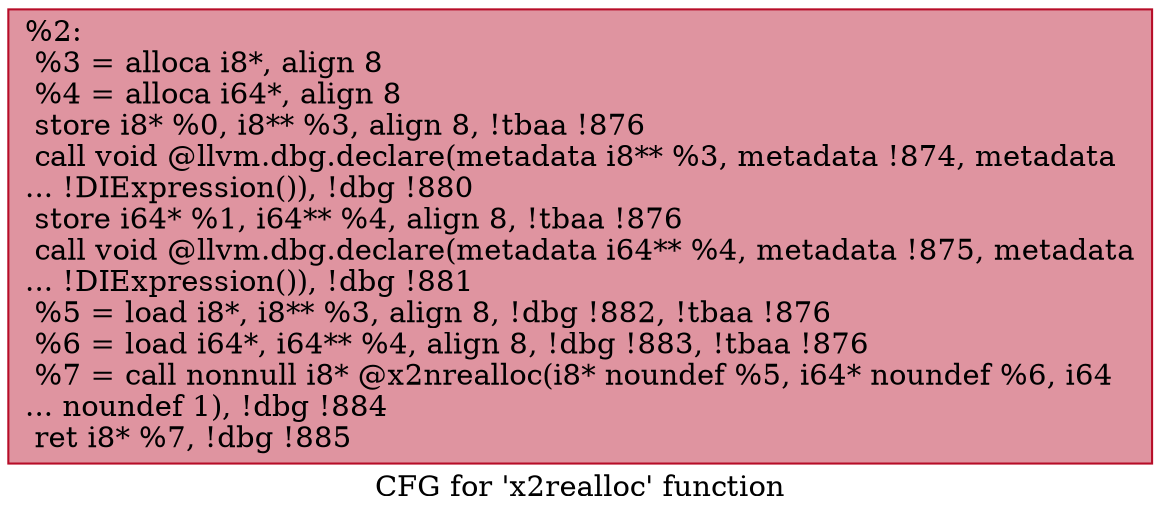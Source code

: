digraph "CFG for 'x2realloc' function" {
	label="CFG for 'x2realloc' function";

	Node0xe43b40 [shape=record,color="#b70d28ff", style=filled, fillcolor="#b70d2870",label="{%2:\l  %3 = alloca i8*, align 8\l  %4 = alloca i64*, align 8\l  store i8* %0, i8** %3, align 8, !tbaa !876\l  call void @llvm.dbg.declare(metadata i8** %3, metadata !874, metadata\l... !DIExpression()), !dbg !880\l  store i64* %1, i64** %4, align 8, !tbaa !876\l  call void @llvm.dbg.declare(metadata i64** %4, metadata !875, metadata\l... !DIExpression()), !dbg !881\l  %5 = load i8*, i8** %3, align 8, !dbg !882, !tbaa !876\l  %6 = load i64*, i64** %4, align 8, !dbg !883, !tbaa !876\l  %7 = call nonnull i8* @x2nrealloc(i8* noundef %5, i64* noundef %6, i64\l... noundef 1), !dbg !884\l  ret i8* %7, !dbg !885\l}"];
}
